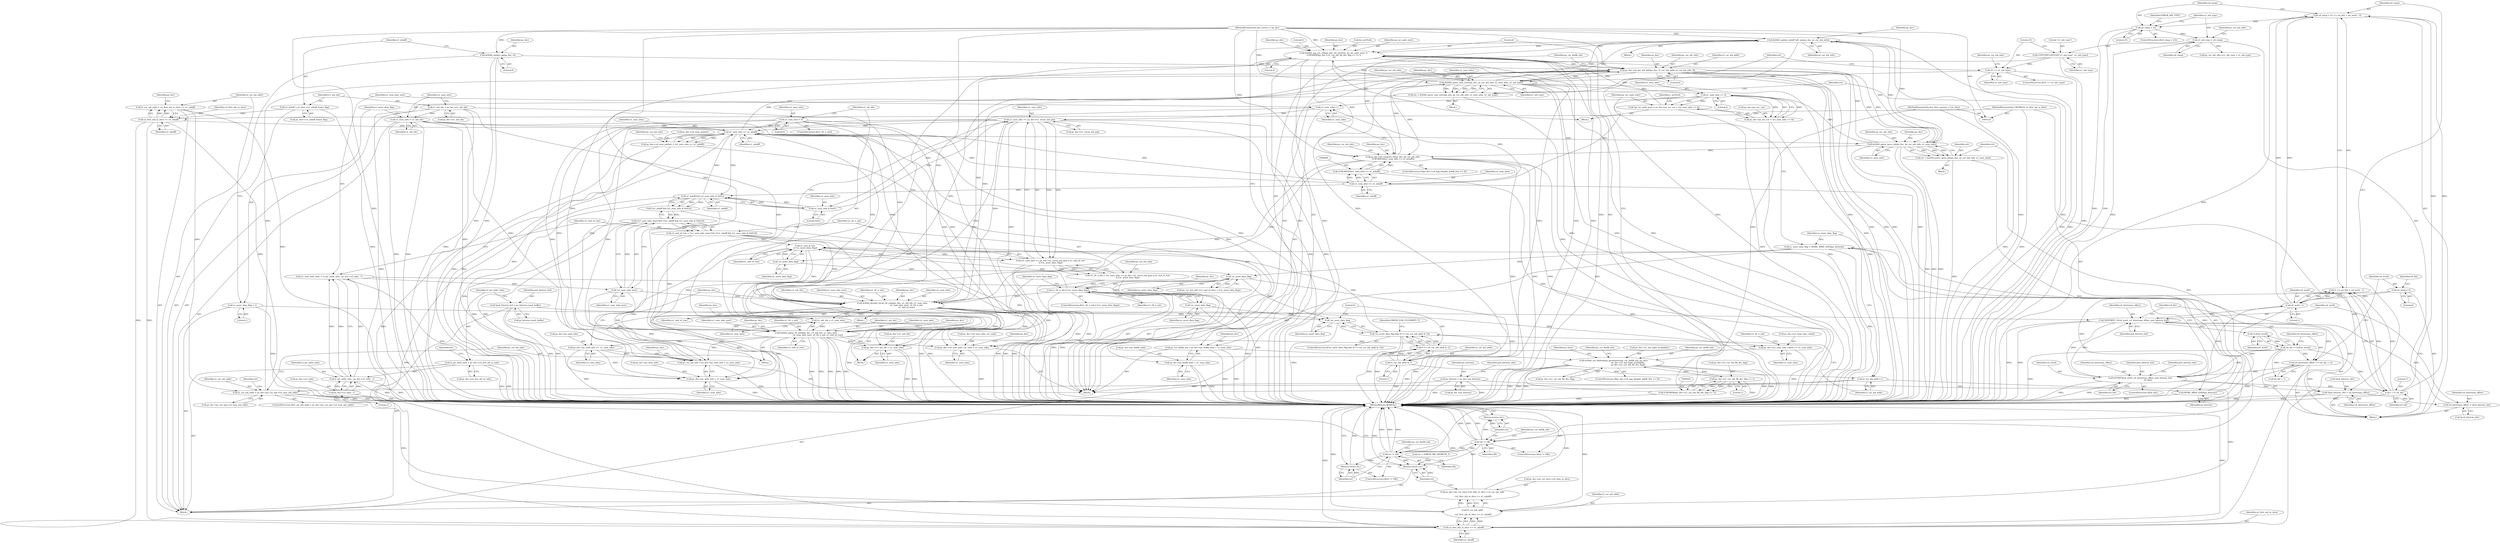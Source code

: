digraph "0_Android_7950bf47b6944546a0aff11a7184947de9591b51@API" {
"1000402" [label="(Call,ih264d_update_mbaff_left_nnz(ps_dec, ps_cur_mb_info))"];
"1000381" [label="(Call,ih264d_parse_imb_cavlc(ps_dec, ps_cur_mb_info, u1_num_mbs, u1_mb_type))"];
"1000250" [label="(Call,ps_dec->pf_get_mb_info(ps_dec, i2_cur_mb_addr, ps_cur_mb_info, 0))"];
"1000437" [label="(Call,ih264d_rep_mv_colz(ps_dec, &s_mvPred, ps_mv_nmb_start, 0,\n (UWORD8)(ps_dec->u1_cur_mb_fld_dec_flag << 1), 4,\n 4))"];
"1000402" [label="(Call,ih264d_update_mbaff_left_nnz(ps_dec, ps_cur_mb_info))"];
"1000362" [label="(Call,ih264d_parse_ipcm_mb(ps_dec, ps_cur_mb_info, u1_num_mbs))"];
"1000130" [label="(MethodParameterIn,dec_struct_t * ps_dec)"];
"1000242" [label="(Call,u1_num_mbs >> u1_mbaff)"];
"1000498" [label="(Call,u1_num_mbs == ps_dec->u1_recon_mb_grp)"];
"1000492" [label="(Call,u1_num_mbs & 0x01)"];
"1000473" [label="(Call,u1_num_mbs++)"];
"1000431" [label="(Call,u1_num_mbs << 4)"];
"1000470" [label="(Call,u1_num_mbs >> u1_mbaff)"];
"1000192" [label="(Call,u1_num_mbs = u1_mb_idx)"];
"1000187" [label="(Call,u1_mb_idx = ps_dec->u1_mb_idx)"];
"1000552" [label="(Call,u1_num_mbs = 0)"];
"1000538" [label="(Call,ih264d_decode_recon_tfr_nmb(ps_dec, u1_mb_idx, u1_num_mbs,\n                                            u1_num_mbs_next, u1_tfr_n_mb,\n                                            u1_end_of_row))"];
"1000465" [label="(Call,ps_dec->pf_compute_bs(ps_dec, ps_cur_mb_info,\n (UWORD16)(u1_num_mbs >> u1_mbaff)))"];
"1000468" [label="(Call,(UWORD16)(u1_num_mbs >> u1_mbaff))"];
"1000555" [label="(Call,u1_mb_idx = u1_num_mbs)"];
"1000524" [label="(Call,ih264d_parse_tfr_nmb(ps_dec, u1_mb_idx, u1_num_mbs,\n                                     u1_num_mbs_next, u1_tfr_n_mb, u1_end_of_row))"];
"1000487" [label="(Call,!u1_num_mbs_next)"];
"1000475" [label="(Call,u1_num_mbs_next = i2_pic_wdin_mbs - ps_dec->u2_mbx - 1)"];
"1000477" [label="(Call,i2_pic_wdin_mbs - ps_dec->u2_mbx - 1)"];
"1000158" [label="(Call,i2_pic_wdin_mbs = ps_dec->u2_frm_wd_in_mbs)"];
"1000479" [label="(Call,ps_dec->u2_mbx - 1)"];
"1000514" [label="(Call,u1_tfr_n_mb || (!uc_more_data_flag))"];
"1000495" [label="(Call,u1_tfr_n_mb = (u1_num_mbs == ps_dec->u1_recon_mb_grp) || u1_end_of_row\n || (!uc_more_data_flag))"];
"1000497" [label="(Call,(u1_num_mbs == ps_dec->u1_recon_mb_grp) || u1_end_of_row\n || (!uc_more_data_flag))"];
"1000503" [label="(Call,u1_end_of_row\n || (!uc_more_data_flag))"];
"1000484" [label="(Call,u1_end_of_row = (!u1_num_mbs_next) && (!(u1_mbaff && (u1_num_mbs & 0x01))))"];
"1000486" [label="(Call,(!u1_num_mbs_next) && (!(u1_mbaff && (u1_num_mbs & 0x01))))"];
"1000489" [label="(Call,!(u1_mbaff && (u1_num_mbs & 0x01)))"];
"1000490" [label="(Call,u1_mbaff && (u1_num_mbs & 0x01))"];
"1000505" [label="(Call,!uc_more_data_flag)"];
"1000419" [label="(Call,uc_more_data_flag = MORE_RBSP_DATA(ps_bitstrm))"];
"1000421" [label="(Call,MORE_RBSP_DATA(ps_bitstrm))"];
"1000139" [label="(Call,ps_bitstrm = ps_dec->ps_bitstrm)"];
"1000406" [label="(Call,!uc_more_data_flag && (0 == (i2_cur_mb_addr & 1)))"];
"1000407" [label="(Call,!uc_more_data_flag)"];
"1000511" [label="(Call,!uc_more_data_flag)"];
"1000516" [label="(Call,!uc_more_data_flag)"];
"1000195" [label="(Call,uc_more_data_flag = 1)"];
"1000409" [label="(Call,0 == (i2_cur_mb_addr & 1))"];
"1000411" [label="(Call,i2_cur_mb_addr & 1)"];
"1000200" [label="(Call,u2_first_mb_in_slice << u1_mbaff)"];
"1000132" [label="(MethodParameterIn,UWORD16 u2_first_mb_in_slice)"];
"1000182" [label="(Call,u1_mbaff = ps_slice->u1_mbaff_frame_flag)"];
"1000425" [label="(Call,*ps_mv_nmb_start = ps_dec->ps_mv_cur + (u1_num_mbs << 4))"];
"1000443" [label="(Call,(UWORD8)(ps_dec->u1_cur_mb_fld_dec_flag << 1))"];
"1000445" [label="(Call,ps_dec->u1_cur_mb_fld_dec_flag << 1)"];
"1000268" [label="(Call,ih264d_set_deblocking_parameters(ps_cur_deblk_mb, ps_slice,\n                                             ps_dec->u1_mb_ngbr_availablity,\n                                             ps_dec->u1_cur_mb_fld_dec_flag))"];
"1000255" [label="(Call,ps_cur_deblk_mb = ps_dec->ps_deblk_mbn + u1_num_mbs)"];
"1000131" [label="(MethodParameterIn,dec_slice_params_t * ps_slice)"];
"1000179" [label="(Call,ih264d_update_qp(ps_dec, 0))"];
"1000214" [label="(Call,i2_cur_mb_addr > ps_dec->ps_cur_sps->u2_max_mb_addr)"];
"1000417" [label="(Call,i2_cur_mb_addr++)"];
"1000198" [label="(Call,i2_cur_mb_addr = u2_first_mb_in_slice << u1_mbaff)"];
"1000226" [label="(Call,ps_cur_mb_info = ps_dec->ps_nmb_info + u1_num_mbs)"];
"1000531" [label="(Call,ps_dec->ps_nmb_info +=  u1_num_mbs)"];
"1000349" [label="(Call,25 == u1_mb_type)"];
"1000345" [label="(Call,COPYTHECONTEXT(\"u1_mb_type\", u1_mb_type))"];
"1000337" [label="(Call,u1_mb_type = u4_temp)"];
"1000332" [label="(Call,u4_temp > 25)"];
"1000322" [label="(Call,u4_temp = ((1 << u4_ldz) + u4_word - 1))"];
"1000325" [label="(Call,1 << u4_ldz)"];
"1000313" [label="(Call,GETBITS(u4_word, u4_bitstream_offset, pu4_bitstrm_buf,\n                        u4_ldz))"];
"1000308" [label="(Call,u4_word = 0)"];
"1000303" [label="(Call,u4_bitstream_offset += (u4_ldz + 1))"];
"1000299" [label="(Call,u4_ldz = CLZ(u4_word))"];
"1000301" [label="(Call,CLZ(u4_word))"];
"1000295" [label="(Call,NEXTBITS_32(u4_word, u4_bitstream_offset, pu4_bitstrm_buf))"];
"1000328" [label="(Call,u4_word - 1)"];
"1000288" [label="(Call,u4_bitstream_offset = *pu4_bitstrm_ofst)"];
"1000318" [label="(Call,*pu4_bitstrm_ofst = u4_bitstream_offset)"];
"1000152" [label="(Call,*pu4_bitstrm_buf = ps_bitstrm->pu4_buffer)"];
"1000360" [label="(Call,ret = ih264d_parse_ipcm_mb(ps_dec, ps_cur_mb_info, u1_num_mbs))"];
"1000367" [label="(Call,ret != OK)"];
"1000370" [label="(Return,return ret;)"];
"1000387" [label="(Call,ret != OK)"];
"1000390" [label="(Return,return ret;)"];
"1000580" [label="(Return,return ret;)"];
"1000228" [label="(Call,ps_dec->ps_nmb_info + u1_num_mbs)"];
"1000233" [label="(Call,ps_dec->u4_num_mbs_cur_nmb = u1_num_mbs)"];
"1000238" [label="(Call,ps_dec->u4_num_pmbair = (u1_num_mbs >> u1_mbaff))"];
"1000257" [label="(Call,ps_dec->ps_deblk_mbn + u1_num_mbs)"];
"1000379" [label="(Call,ret = ih264d_parse_imb_cavlc(ps_dec, ps_cur_mb_info, u1_num_mbs, u1_mb_type))"];
"1000427" [label="(Call,ps_dec->ps_mv_cur + (u1_num_mbs << 4))"];
"1000545" [label="(Call,ps_dec->u2_total_mbs_coded += u1_num_mbs)"];
"1000558" [label="(Call,ps_dec->u1_mb_idx = u1_num_mbs)"];
"1000577" [label="(Call,u2_first_mb_in_slice << u1_mbaff)"];
"1000575" [label="(Call,i2_cur_mb_addr\n\n - (u2_first_mb_in_slice << u1_mbaff))"];
"1000569" [label="(Call,ps_dec->ps_cur_slice->u4_mbs_in_slice = i2_cur_mb_addr\n\n - (u2_first_mb_in_slice << u1_mbaff))"];
"1000333" [label="(Identifier,u4_temp)"];
"1000195" [label="(Call,uc_more_data_flag = 1)"];
"1000570" [label="(Call,ps_dec->ps_cur_slice->u4_mbs_in_slice)"];
"1000227" [label="(Identifier,ps_cur_mb_info)"];
"1000315" [label="(Identifier,u4_bitstream_offset)"];
"1000316" [label="(Identifier,pu4_bitstrm_buf)"];
"1000351" [label="(Identifier,u1_mb_type)"];
"1000369" [label="(Identifier,OK)"];
"1000499" [label="(Identifier,u1_num_mbs)"];
"1000387" [label="(Call,ret != OK)"];
"1000556" [label="(Identifier,u1_mb_idx)"];
"1000465" [label="(Call,ps_dec->pf_compute_bs(ps_dec, ps_cur_mb_info,\n (UWORD16)(u1_num_mbs >> u1_mbaff)))"];
"1000345" [label="(Call,COPYTHECONTEXT(\"u1_mb_type\", u1_mb_type))"];
"1000320" [label="(Identifier,pu4_bitstrm_ofst)"];
"1000542" [label="(Identifier,u1_num_mbs_next)"];
"1000328" [label="(Call,u4_word - 1)"];
"1000422" [label="(Identifier,ps_bitstrm)"];
"1000346" [label="(Literal,\"u1_mb_type\")"];
"1000413" [label="(Literal,1)"];
"1000562" [label="(Identifier,u1_num_mbs)"];
"1000543" [label="(Identifier,u1_tfr_n_mb)"];
"1000509" [label="(Identifier,ps_cur_mb_info)"];
"1000152" [label="(Call,*pu4_bitstrm_buf = ps_bitstrm->pu4_buffer)"];
"1000521" [label="(Identifier,ps_dec)"];
"1000497" [label="(Call,(u1_num_mbs == ps_dec->u1_recon_mb_grp) || u1_end_of_row\n || (!uc_more_data_flag))"];
"1000317" [label="(Identifier,u4_ldz)"];
"1000569" [label="(Call,ps_dec->ps_cur_slice->u4_mbs_in_slice = i2_cur_mb_addr\n\n - (u2_first_mb_in_slice << u1_mbaff))"];
"1000261" [label="(Identifier,u1_num_mbs)"];
"1000240" [label="(Identifier,ps_dec)"];
"1000557" [label="(Identifier,u1_num_mbs)"];
"1000535" [label="(Identifier,u1_num_mbs)"];
"1000404" [label="(Identifier,ps_cur_mb_info)"];
"1000410" [label="(Literal,0)"];
"1000131" [label="(MethodParameterIn,dec_slice_params_t * ps_slice)"];
"1000334" [label="(Literal,25)"];
"1000305" [label="(Call,u4_ldz + 1)"];
"1000204" [label="(Block,)"];
"1000425" [label="(Call,*ps_mv_nmb_start = ps_dec->ps_mv_cur + (u1_num_mbs << 4))"];
"1000555" [label="(Call,u1_mb_idx = u1_num_mbs)"];
"1000478" [label="(Identifier,i2_pic_wdin_mbs)"];
"1000295" [label="(Call,NEXTBITS_32(u4_word, u4_bitstream_offset, pu4_bitstrm_buf))"];
"1000363" [label="(Identifier,ps_dec)"];
"1000290" [label="(Call,*pu4_bitstrm_ofst)"];
"1000329" [label="(Identifier,u4_word)"];
"1000525" [label="(Identifier,ps_dec)"];
"1000386" [label="(ControlStructure,if(ret != OK))"];
"1000384" [label="(Identifier,u1_num_mbs)"];
"1000498" [label="(Call,u1_num_mbs == ps_dec->u1_recon_mb_grp)"];
"1000385" [label="(Identifier,u1_mb_type)"];
"1000420" [label="(Identifier,uc_more_data_flag)"];
"1000407" [label="(Call,!uc_more_data_flag)"];
"1000350" [label="(Literal,25)"];
"1000547" [label="(Identifier,ps_dec)"];
"1000374" [label="(Identifier,ps_cur_deblk_mb)"];
"1000423" [label="(Block,)"];
"1000251" [label="(Identifier,ps_dec)"];
"1000532" [label="(Call,ps_dec->ps_nmb_info)"];
"1000488" [label="(Identifier,u1_num_mbs_next)"];
"1000539" [label="(Identifier,ps_dec)"];
"1000529" [label="(Identifier,u1_tfr_n_mb)"];
"1000300" [label="(Identifier,u4_ldz)"];
"1000154" [label="(Call,ps_bitstrm->pu4_buffer)"];
"1000368" [label="(Identifier,ret)"];
"1000371" [label="(Identifier,ret)"];
"1000336" [label="(Identifier,ERROR_MB_TYPE)"];
"1000579" [label="(Identifier,u1_mbaff)"];
"1000581" [label="(Identifier,ret)"];
"1000254" [label="(Literal,0)"];
"1000467" [label="(Identifier,ps_cur_mb_info)"];
"1000550" [label="(ControlStructure,if(u1_tfr_n_mb))"];
"1000512" [label="(Identifier,uc_more_data_flag)"];
"1000558" [label="(Call,ps_dec->u1_mb_idx = u1_num_mbs)"];
"1000193" [label="(Identifier,u1_num_mbs)"];
"1000401" [label="(Block,)"];
"1000451" [label="(Literal,4)"];
"1000523" [label="(Block,)"];
"1000182" [label="(Call,u1_mbaff = ps_slice->u1_mbaff_frame_flag)"];
"1000321" [label="(Identifier,u4_bitstream_offset)"];
"1000253" [label="(Identifier,ps_cur_mb_info)"];
"1000441" [label="(Identifier,ps_mv_nmb_start)"];
"1000466" [label="(Identifier,ps_dec)"];
"1000361" [label="(Identifier,ret)"];
"1000526" [label="(Identifier,u1_mb_idx)"];
"1000496" [label="(Identifier,u1_tfr_n_mb)"];
"1000296" [label="(Identifier,u4_word)"];
"1000527" [label="(Identifier,u1_num_mbs)"];
"1000390" [label="(Return,return ret;)"];
"1000367" [label="(Call,ret != OK)"];
"1000342" [label="(Identifier,ps_cur_mb_info)"];
"1000491" [label="(Identifier,u1_mbaff)"];
"1000432" [label="(Identifier,u1_num_mbs)"];
"1000139" [label="(Call,ps_bitstrm = ps_dec->ps_bitstrm)"];
"1000575" [label="(Call,i2_cur_mb_addr\n\n - (u2_first_mb_in_slice << u1_mbaff))"];
"1000551" [label="(Identifier,u1_tfr_n_mb)"];
"1000477" [label="(Call,i2_pic_wdin_mbs - ps_dec->u2_mbx - 1)"];
"1000493" [label="(Identifier,u1_num_mbs)"];
"1000433" [label="(Literal,4)"];
"1000323" [label="(Identifier,u4_temp)"];
"1000366" [label="(ControlStructure,if(ret != OK))"];
"1000476" [label="(Identifier,u1_num_mbs_next)"];
"1000437" [label="(Call,ih264d_rep_mv_colz(ps_dec, &s_mvPred, ps_mv_nmb_start, 0,\n (UWORD8)(ps_dec->u1_cur_mb_fld_dec_flag << 1), 4,\n 4))"];
"1000200" [label="(Call,u2_first_mb_in_slice << u1_mbaff)"];
"1000187" [label="(Call,u1_mb_idx = ps_dec->u1_mb_idx)"];
"1000560" [label="(Identifier,ps_dec)"];
"1000517" [label="(Identifier,uc_more_data_flag)"];
"1000299" [label="(Call,u4_ldz = CLZ(u4_word))"];
"1000383" [label="(Identifier,ps_cur_mb_info)"];
"1000578" [label="(Identifier,u2_first_mb_in_slice)"];
"1000348" [label="(ControlStructure,if(25 == u1_mb_type))"];
"1000288" [label="(Call,u4_bitstream_offset = *pu4_bitstrm_ofst)"];
"1000337" [label="(Call,u1_mb_type = u4_temp)"];
"1000153" [label="(Identifier,pu4_bitstrm_buf)"];
"1000494" [label="(Literal,0x01)"];
"1000250" [label="(Call,ps_dec->pf_get_mb_info(ps_dec, i2_cur_mb_addr, ps_cur_mb_info, 0))"];
"1000160" [label="(Call,ps_dec->u2_frm_wd_in_mbs)"];
"1000326" [label="(Literal,1)"];
"1000352" [label="(Block,)"];
"1000382" [label="(Identifier,ps_dec)"];
"1000232" [label="(Identifier,u1_num_mbs)"];
"1000238" [label="(Call,ps_dec->u4_num_pmbair = (u1_num_mbs >> u1_mbaff))"];
"1000222" [label="(Call,ret = ERROR_MB_ADDRESS_T)"];
"1000199" [label="(Identifier,i2_cur_mb_addr)"];
"1000146" [label="(Identifier,pu4_bitstrm_ofst)"];
"1000370" [label="(Return,return ret;)"];
"1000255" [label="(Call,ps_cur_deblk_mb = ps_dec->ps_deblk_mbn + u1_num_mbs)"];
"1000194" [label="(Identifier,u1_mb_idx)"];
"1000431" [label="(Call,u1_num_mbs << 4)"];
"1000474" [label="(Identifier,u1_num_mbs)"];
"1000554" [label="(Literal,0)"];
"1000130" [label="(MethodParameterIn,dec_struct_t * ps_dec)"];
"1000417" [label="(Call,i2_cur_mb_addr++)"];
"1000314" [label="(Identifier,u4_word)"];
"1000188" [label="(Identifier,u1_mb_idx)"];
"1000197" [label="(Literal,1)"];
"1000339" [label="(Identifier,u4_temp)"];
"1000379" [label="(Call,ret = ih264d_parse_imb_cavlc(ps_dec, ps_cur_mb_info, u1_num_mbs, u1_mb_type))"];
"1000479" [label="(Call,ps_dec->u2_mbx - 1)"];
"1000553" [label="(Identifier,u1_num_mbs)"];
"1000268" [label="(Call,ih264d_set_deblocking_parameters(ps_cur_deblk_mb, ps_slice,\n                                             ps_dec->u1_mb_ngbr_availablity,\n                                             ps_dec->u1_cur_mb_fld_dec_flag))"];
"1000274" [label="(Call,ps_dec->u1_cur_mb_fld_dec_flag)"];
"1000443" [label="(Call,(UWORD8)(ps_dec->u1_cur_mb_fld_dec_flag << 1))"];
"1000234" [label="(Call,ps_dec->u4_num_mbs_cur_nmb)"];
"1000552" [label="(Call,u1_num_mbs = 0)"];
"1000533" [label="(Identifier,ps_dec)"];
"1000577" [label="(Call,u2_first_mb_in_slice << u1_mbaff)"];
"1000416" [label="(Identifier,ERROR_EOB_FLUSHBITS_T)"];
"1000486" [label="(Call,(!u1_num_mbs_next) && (!(u1_mbaff && (u1_num_mbs & 0x01))))"];
"1000362" [label="(Call,ih264d_parse_ipcm_mb(ps_dec, ps_cur_mb_info, u1_num_mbs))"];
"1000330" [label="(Literal,1)"];
"1000402" [label="(Call,ih264d_update_mbaff_left_nnz(ps_dec, ps_cur_mb_info))"];
"1000446" [label="(Call,ps_dec->u1_cur_mb_fld_dec_flag)"];
"1000485" [label="(Identifier,u1_end_of_row)"];
"1000515" [label="(Identifier,u1_tfr_n_mb)"];
"1000506" [label="(Identifier,uc_more_data_flag)"];
"1000325" [label="(Call,1 << u4_ldz)"];
"1000327" [label="(Identifier,u4_ldz)"];
"1000322" [label="(Call,u4_temp = ((1 << u4_ldz) + u4_word - 1))"];
"1000226" [label="(Call,ps_cur_mb_info = ps_dec->ps_nmb_info + u1_num_mbs)"];
"1000301" [label="(Call,CLZ(u4_word))"];
"1000298" [label="(Identifier,pu4_bitstrm_buf)"];
"1000503" [label="(Call,u1_end_of_row\n || (!uc_more_data_flag))"];
"1000518" [label="(Block,)"];
"1000233" [label="(Call,ps_dec->u4_num_mbs_cur_nmb = u1_num_mbs)"];
"1000170" [label="(Identifier,ret)"];
"1000237" [label="(Identifier,u1_num_mbs)"];
"1000159" [label="(Identifier,i2_pic_wdin_mbs)"];
"1000389" [label="(Identifier,OK)"];
"1000192" [label="(Call,u1_num_mbs = u1_mb_idx)"];
"1000541" [label="(Identifier,u1_num_mbs)"];
"1000140" [label="(Identifier,ps_bitstrm)"];
"1000544" [label="(Identifier,u1_end_of_row)"];
"1000408" [label="(Identifier,uc_more_data_flag)"];
"1000257" [label="(Call,ps_dec->ps_deblk_mbn + u1_num_mbs)"];
"1000252" [label="(Identifier,i2_cur_mb_addr)"];
"1000411" [label="(Call,i2_cur_mb_addr & 1)"];
"1000427" [label="(Call,ps_dec->ps_mv_cur + (u1_num_mbs << 4))"];
"1000471" [label="(Identifier,u1_num_mbs)"];
"1000563" [label="(Identifier,uc_more_data_flag)"];
"1000262" [label="(ControlStructure,if(ps_dec->u4_app_disable_deblk_frm == 0))"];
"1000265" [label="(Identifier,ps_dec)"];
"1000181" [label="(Literal,0)"];
"1000180" [label="(Identifier,ps_dec)"];
"1000244" [label="(Identifier,u1_mbaff)"];
"1000235" [label="(Identifier,ps_dec)"];
"1000546" [label="(Call,ps_dec->u2_total_mbs_coded)"];
"1000243" [label="(Identifier,u1_num_mbs)"];
"1000439" [label="(Call,&s_mvPred)"];
"1000449" [label="(Literal,1)"];
"1000470" [label="(Call,u1_num_mbs >> u1_mbaff)"];
"1000530" [label="(Identifier,u1_end_of_row)"];
"1000436" [label="(Identifier,s_mvPred)"];
"1000356" [label="(Identifier,ps_cur_mb_info)"];
"1000381" [label="(Call,ih264d_parse_imb_cavlc(ps_dec, ps_cur_mb_info, u1_num_mbs, u1_mb_type))"];
"1000412" [label="(Identifier,i2_cur_mb_addr)"];
"1000455" [label="(Identifier,ps_dec)"];
"1000507" [label="(Call,ps_cur_mb_info->u1_end_of_slice = (!uc_more_data_flag))"];
"1000215" [label="(Identifier,i2_cur_mb_addr)"];
"1000319" [label="(Call,*pu4_bitstrm_ofst)"];
"1000198" [label="(Call,i2_cur_mb_addr = u2_first_mb_in_slice << u1_mbaff)"];
"1000495" [label="(Call,u1_tfr_n_mb = (u1_num_mbs == ps_dec->u1_recon_mb_grp) || u1_end_of_row\n || (!uc_more_data_flag))"];
"1000445" [label="(Call,ps_dec->u1_cur_mb_fld_dec_flag << 1)"];
"1000286" [label="(Block,)"];
"1000338" [label="(Identifier,u1_mb_type)"];
"1000158" [label="(Call,i2_pic_wdin_mbs = ps_dec->u2_frm_wd_in_mbs)"];
"1000349" [label="(Call,25 == u1_mb_type)"];
"1000347" [label="(Identifier,u1_mb_type)"];
"1000490" [label="(Call,u1_mbaff && (u1_num_mbs & 0x01))"];
"1000468" [label="(Call,(UWORD16)(u1_num_mbs >> u1_mbaff))"];
"1000297" [label="(Identifier,u4_bitstream_offset)"];
"1000580" [label="(Return,return ret;)"];
"1000214" [label="(Call,i2_cur_mb_addr > ps_dec->ps_cur_sps->u2_max_mb_addr)"];
"1000279" [label="(Identifier,ps_cur_deblk_mb)"];
"1000391" [label="(Identifier,ret)"];
"1000421" [label="(Call,MORE_RBSP_DATA(ps_bitstrm))"];
"1000331" [label="(ControlStructure,if(u4_temp > 25))"];
"1000403" [label="(Identifier,ps_dec)"];
"1000531" [label="(Call,ps_dec->ps_nmb_info +=  u1_num_mbs)"];
"1000312" [label="(Identifier,u4_ldz)"];
"1000459" [label="(ControlStructure,if(ps_dec->u4_app_disable_deblk_frm == 0))"];
"1000201" [label="(Identifier,u2_first_mb_in_slice)"];
"1000189" [label="(Call,ps_dec->u1_mb_idx)"];
"1000269" [label="(Identifier,ps_cur_deblk_mb)"];
"1000228" [label="(Call,ps_dec->ps_nmb_info + u1_num_mbs)"];
"1000438" [label="(Identifier,ps_dec)"];
"1000309" [label="(Identifier,u4_word)"];
"1000524" [label="(Call,ih264d_parse_tfr_nmb(ps_dec, u1_mb_idx, u1_num_mbs,\n                                     u1_num_mbs_next, u1_tfr_n_mb, u1_end_of_row))"];
"1000450" [label="(Literal,4)"];
"1000528" [label="(Identifier,u1_num_mbs_next)"];
"1000380" [label="(Identifier,ret)"];
"1000340" [label="(Call,ps_cur_mb_info->u1_mb_type = u1_mb_type)"];
"1000208" [label="(Identifier,ps_dec)"];
"1000516" [label="(Call,!uc_more_data_flag)"];
"1000318" [label="(Call,*pu4_bitstrm_ofst = u4_bitstream_offset)"];
"1000256" [label="(Identifier,ps_cur_deblk_mb)"];
"1000229" [label="(Call,ps_dec->ps_nmb_info)"];
"1000365" [label="(Identifier,u1_num_mbs)"];
"1000196" [label="(Identifier,uc_more_data_flag)"];
"1000489" [label="(Call,!(u1_mbaff && (u1_num_mbs & 0x01)))"];
"1000426" [label="(Identifier,ps_mv_nmb_start)"];
"1000559" [label="(Call,ps_dec->u1_mb_idx)"];
"1000504" [label="(Identifier,u1_end_of_row)"];
"1000216" [label="(Call,ps_dec->ps_cur_sps->u2_max_mb_addr)"];
"1000179" [label="(Call,ih264d_update_qp(ps_dec, 0))"];
"1000475" [label="(Call,u1_num_mbs_next = i2_pic_wdin_mbs - ps_dec->u2_mbx - 1)"];
"1000302" [label="(Identifier,u4_word)"];
"1000394" [label="(Identifier,ps_cur_deblk_mb)"];
"1000409" [label="(Call,0 == (i2_cur_mb_addr & 1))"];
"1000271" [label="(Call,ps_dec->u1_mb_ngbr_availablity)"];
"1000364" [label="(Identifier,ps_cur_mb_info)"];
"1000483" [label="(Literal,1)"];
"1000360" [label="(Call,ret = ih264d_parse_ipcm_mb(ps_dec, ps_cur_mb_info, u1_num_mbs))"];
"1000472" [label="(Identifier,u1_mbaff)"];
"1000311" [label="(ControlStructure,if(u4_ldz))"];
"1000538" [label="(Call,ih264d_decode_recon_tfr_nmb(ps_dec, u1_mb_idx, u1_num_mbs,\n                                            u1_num_mbs_next, u1_tfr_n_mb,\n                                            u1_end_of_row))"];
"1000270" [label="(Identifier,ps_slice)"];
"1000419" [label="(Call,uc_more_data_flag = MORE_RBSP_DATA(ps_bitstrm))"];
"1000202" [label="(Identifier,u1_mbaff)"];
"1000239" [label="(Call,ps_dec->u4_num_pmbair)"];
"1000406" [label="(Call,!uc_more_data_flag && (0 == (i2_cur_mb_addr & 1)))"];
"1000537" [label="(Block,)"];
"1000514" [label="(Call,u1_tfr_n_mb || (!uc_more_data_flag))"];
"1000545" [label="(Call,ps_dec->u2_total_mbs_coded += u1_num_mbs)"];
"1000213" [label="(ControlStructure,if(i2_cur_mb_addr > ps_dec->ps_cur_sps->u2_max_mb_addr))"];
"1000405" [label="(ControlStructure,if(!uc_more_data_flag && (0 == (i2_cur_mb_addr & 1))))"];
"1000324" [label="(Call,(1 << u4_ldz) + u4_word - 1)"];
"1000313" [label="(Call,GETBITS(u4_word, u4_bitstream_offset, pu4_bitstrm_buf,\n                        u4_ldz))"];
"1000473" [label="(Call,u1_num_mbs++)"];
"1000308" [label="(Call,u4_word = 0)"];
"1000378" [label="(Block,)"];
"1000388" [label="(Identifier,ret)"];
"1000442" [label="(Literal,0)"];
"1000242" [label="(Call,u1_num_mbs >> u1_mbaff)"];
"1000289" [label="(Identifier,u4_bitstream_offset)"];
"1000428" [label="(Call,ps_dec->ps_mv_cur)"];
"1000258" [label="(Call,ps_dec->ps_deblk_mbn)"];
"1000132" [label="(MethodParameterIn,UWORD16 u2_first_mb_in_slice)"];
"1000487" [label="(Call,!u1_num_mbs_next)"];
"1000540" [label="(Identifier,u1_mb_idx)"];
"1000505" [label="(Call,!uc_more_data_flag)"];
"1000141" [label="(Call,ps_dec->ps_bitstrm)"];
"1000332" [label="(Call,u4_temp > 25)"];
"1000492" [label="(Call,u1_num_mbs & 0x01)"];
"1000310" [label="(Literal,0)"];
"1000303" [label="(Call,u4_bitstream_offset += (u4_ldz + 1))"];
"1000304" [label="(Identifier,u4_bitstream_offset)"];
"1000500" [label="(Call,ps_dec->u1_recon_mb_grp)"];
"1000480" [label="(Call,ps_dec->u2_mbx)"];
"1000247" [label="(Identifier,ps_cur_mb_info)"];
"1000549" [label="(Identifier,u1_num_mbs)"];
"1000133" [label="(Block,)"];
"1000184" [label="(Call,ps_slice->u1_mbaff_frame_flag)"];
"1000223" [label="(Identifier,ret)"];
"1000484" [label="(Call,u1_end_of_row = (!u1_num_mbs_next) && (!(u1_mbaff && (u1_num_mbs & 0x01))))"];
"1000511" [label="(Call,!uc_more_data_flag)"];
"1000576" [label="(Identifier,i2_cur_mb_addr)"];
"1000183" [label="(Identifier,u1_mbaff)"];
"1000513" [label="(ControlStructure,if(u1_tfr_n_mb || (!uc_more_data_flag)))"];
"1000418" [label="(Identifier,i2_cur_mb_addr)"];
"1000582" [label="(MethodReturn,WORD32)"];
"1000402" -> "1000401"  [label="AST: "];
"1000402" -> "1000404"  [label="CFG: "];
"1000403" -> "1000402"  [label="AST: "];
"1000404" -> "1000402"  [label="AST: "];
"1000408" -> "1000402"  [label="CFG: "];
"1000402" -> "1000582"  [label="DDG: "];
"1000402" -> "1000582"  [label="DDG: "];
"1000402" -> "1000582"  [label="DDG: "];
"1000381" -> "1000402"  [label="DDG: "];
"1000381" -> "1000402"  [label="DDG: "];
"1000362" -> "1000402"  [label="DDG: "];
"1000362" -> "1000402"  [label="DDG: "];
"1000130" -> "1000402"  [label="DDG: "];
"1000402" -> "1000437"  [label="DDG: "];
"1000402" -> "1000465"  [label="DDG: "];
"1000381" -> "1000379"  [label="AST: "];
"1000381" -> "1000385"  [label="CFG: "];
"1000382" -> "1000381"  [label="AST: "];
"1000383" -> "1000381"  [label="AST: "];
"1000384" -> "1000381"  [label="AST: "];
"1000385" -> "1000381"  [label="AST: "];
"1000379" -> "1000381"  [label="CFG: "];
"1000381" -> "1000582"  [label="DDG: "];
"1000381" -> "1000582"  [label="DDG: "];
"1000381" -> "1000582"  [label="DDG: "];
"1000381" -> "1000582"  [label="DDG: "];
"1000381" -> "1000379"  [label="DDG: "];
"1000381" -> "1000379"  [label="DDG: "];
"1000381" -> "1000379"  [label="DDG: "];
"1000381" -> "1000379"  [label="DDG: "];
"1000250" -> "1000381"  [label="DDG: "];
"1000250" -> "1000381"  [label="DDG: "];
"1000130" -> "1000381"  [label="DDG: "];
"1000242" -> "1000381"  [label="DDG: "];
"1000349" -> "1000381"  [label="DDG: "];
"1000381" -> "1000431"  [label="DDG: "];
"1000381" -> "1000437"  [label="DDG: "];
"1000381" -> "1000465"  [label="DDG: "];
"1000250" -> "1000204"  [label="AST: "];
"1000250" -> "1000254"  [label="CFG: "];
"1000251" -> "1000250"  [label="AST: "];
"1000252" -> "1000250"  [label="AST: "];
"1000253" -> "1000250"  [label="AST: "];
"1000254" -> "1000250"  [label="AST: "];
"1000256" -> "1000250"  [label="CFG: "];
"1000250" -> "1000582"  [label="DDG: "];
"1000250" -> "1000582"  [label="DDG: "];
"1000250" -> "1000582"  [label="DDG: "];
"1000250" -> "1000582"  [label="DDG: "];
"1000437" -> "1000250"  [label="DDG: "];
"1000179" -> "1000250"  [label="DDG: "];
"1000538" -> "1000250"  [label="DDG: "];
"1000465" -> "1000250"  [label="DDG: "];
"1000524" -> "1000250"  [label="DDG: "];
"1000130" -> "1000250"  [label="DDG: "];
"1000214" -> "1000250"  [label="DDG: "];
"1000226" -> "1000250"  [label="DDG: "];
"1000250" -> "1000362"  [label="DDG: "];
"1000250" -> "1000362"  [label="DDG: "];
"1000250" -> "1000411"  [label="DDG: "];
"1000250" -> "1000417"  [label="DDG: "];
"1000437" -> "1000423"  [label="AST: "];
"1000437" -> "1000451"  [label="CFG: "];
"1000438" -> "1000437"  [label="AST: "];
"1000439" -> "1000437"  [label="AST: "];
"1000441" -> "1000437"  [label="AST: "];
"1000442" -> "1000437"  [label="AST: "];
"1000443" -> "1000437"  [label="AST: "];
"1000450" -> "1000437"  [label="AST: "];
"1000451" -> "1000437"  [label="AST: "];
"1000455" -> "1000437"  [label="CFG: "];
"1000437" -> "1000582"  [label="DDG: "];
"1000437" -> "1000582"  [label="DDG: "];
"1000437" -> "1000582"  [label="DDG: "];
"1000437" -> "1000582"  [label="DDG: "];
"1000437" -> "1000582"  [label="DDG: "];
"1000362" -> "1000437"  [label="DDG: "];
"1000130" -> "1000437"  [label="DDG: "];
"1000425" -> "1000437"  [label="DDG: "];
"1000443" -> "1000437"  [label="DDG: "];
"1000437" -> "1000465"  [label="DDG: "];
"1000437" -> "1000524"  [label="DDG: "];
"1000437" -> "1000538"  [label="DDG: "];
"1000362" -> "1000360"  [label="AST: "];
"1000362" -> "1000365"  [label="CFG: "];
"1000363" -> "1000362"  [label="AST: "];
"1000364" -> "1000362"  [label="AST: "];
"1000365" -> "1000362"  [label="AST: "];
"1000360" -> "1000362"  [label="CFG: "];
"1000362" -> "1000582"  [label="DDG: "];
"1000362" -> "1000582"  [label="DDG: "];
"1000362" -> "1000582"  [label="DDG: "];
"1000362" -> "1000360"  [label="DDG: "];
"1000362" -> "1000360"  [label="DDG: "];
"1000362" -> "1000360"  [label="DDG: "];
"1000130" -> "1000362"  [label="DDG: "];
"1000242" -> "1000362"  [label="DDG: "];
"1000362" -> "1000431"  [label="DDG: "];
"1000362" -> "1000465"  [label="DDG: "];
"1000130" -> "1000129"  [label="AST: "];
"1000130" -> "1000582"  [label="DDG: "];
"1000130" -> "1000179"  [label="DDG: "];
"1000130" -> "1000465"  [label="DDG: "];
"1000130" -> "1000524"  [label="DDG: "];
"1000130" -> "1000538"  [label="DDG: "];
"1000242" -> "1000238"  [label="AST: "];
"1000242" -> "1000244"  [label="CFG: "];
"1000243" -> "1000242"  [label="AST: "];
"1000244" -> "1000242"  [label="AST: "];
"1000238" -> "1000242"  [label="CFG: "];
"1000242" -> "1000582"  [label="DDG: "];
"1000242" -> "1000238"  [label="DDG: "];
"1000242" -> "1000238"  [label="DDG: "];
"1000498" -> "1000242"  [label="DDG: "];
"1000192" -> "1000242"  [label="DDG: "];
"1000552" -> "1000242"  [label="DDG: "];
"1000538" -> "1000242"  [label="DDG: "];
"1000524" -> "1000242"  [label="DDG: "];
"1000470" -> "1000242"  [label="DDG: "];
"1000490" -> "1000242"  [label="DDG: "];
"1000200" -> "1000242"  [label="DDG: "];
"1000242" -> "1000255"  [label="DDG: "];
"1000242" -> "1000257"  [label="DDG: "];
"1000242" -> "1000470"  [label="DDG: "];
"1000242" -> "1000490"  [label="DDG: "];
"1000242" -> "1000577"  [label="DDG: "];
"1000498" -> "1000497"  [label="AST: "];
"1000498" -> "1000500"  [label="CFG: "];
"1000499" -> "1000498"  [label="AST: "];
"1000500" -> "1000498"  [label="AST: "];
"1000504" -> "1000498"  [label="CFG: "];
"1000497" -> "1000498"  [label="CFG: "];
"1000498" -> "1000582"  [label="DDG: "];
"1000498" -> "1000582"  [label="DDG: "];
"1000498" -> "1000226"  [label="DDG: "];
"1000498" -> "1000228"  [label="DDG: "];
"1000498" -> "1000233"  [label="DDG: "];
"1000498" -> "1000497"  [label="DDG: "];
"1000498" -> "1000497"  [label="DDG: "];
"1000492" -> "1000498"  [label="DDG: "];
"1000473" -> "1000498"  [label="DDG: "];
"1000498" -> "1000524"  [label="DDG: "];
"1000498" -> "1000538"  [label="DDG: "];
"1000492" -> "1000490"  [label="AST: "];
"1000492" -> "1000494"  [label="CFG: "];
"1000493" -> "1000492"  [label="AST: "];
"1000494" -> "1000492"  [label="AST: "];
"1000490" -> "1000492"  [label="CFG: "];
"1000492" -> "1000490"  [label="DDG: "];
"1000492" -> "1000490"  [label="DDG: "];
"1000473" -> "1000492"  [label="DDG: "];
"1000473" -> "1000204"  [label="AST: "];
"1000473" -> "1000474"  [label="CFG: "];
"1000474" -> "1000473"  [label="AST: "];
"1000476" -> "1000473"  [label="CFG: "];
"1000431" -> "1000473"  [label="DDG: "];
"1000470" -> "1000473"  [label="DDG: "];
"1000431" -> "1000427"  [label="AST: "];
"1000431" -> "1000433"  [label="CFG: "];
"1000432" -> "1000431"  [label="AST: "];
"1000433" -> "1000431"  [label="AST: "];
"1000427" -> "1000431"  [label="CFG: "];
"1000431" -> "1000425"  [label="DDG: "];
"1000431" -> "1000425"  [label="DDG: "];
"1000431" -> "1000427"  [label="DDG: "];
"1000431" -> "1000427"  [label="DDG: "];
"1000431" -> "1000470"  [label="DDG: "];
"1000470" -> "1000468"  [label="AST: "];
"1000470" -> "1000472"  [label="CFG: "];
"1000471" -> "1000470"  [label="AST: "];
"1000472" -> "1000470"  [label="AST: "];
"1000468" -> "1000470"  [label="CFG: "];
"1000470" -> "1000468"  [label="DDG: "];
"1000470" -> "1000468"  [label="DDG: "];
"1000470" -> "1000490"  [label="DDG: "];
"1000470" -> "1000577"  [label="DDG: "];
"1000192" -> "1000133"  [label="AST: "];
"1000192" -> "1000194"  [label="CFG: "];
"1000193" -> "1000192"  [label="AST: "];
"1000194" -> "1000192"  [label="AST: "];
"1000196" -> "1000192"  [label="CFG: "];
"1000192" -> "1000582"  [label="DDG: "];
"1000192" -> "1000582"  [label="DDG: "];
"1000187" -> "1000192"  [label="DDG: "];
"1000192" -> "1000226"  [label="DDG: "];
"1000192" -> "1000228"  [label="DDG: "];
"1000192" -> "1000233"  [label="DDG: "];
"1000187" -> "1000133"  [label="AST: "];
"1000187" -> "1000189"  [label="CFG: "];
"1000188" -> "1000187"  [label="AST: "];
"1000189" -> "1000187"  [label="AST: "];
"1000193" -> "1000187"  [label="CFG: "];
"1000187" -> "1000582"  [label="DDG: "];
"1000187" -> "1000524"  [label="DDG: "];
"1000187" -> "1000538"  [label="DDG: "];
"1000552" -> "1000550"  [label="AST: "];
"1000552" -> "1000554"  [label="CFG: "];
"1000553" -> "1000552"  [label="AST: "];
"1000554" -> "1000552"  [label="AST: "];
"1000556" -> "1000552"  [label="CFG: "];
"1000552" -> "1000226"  [label="DDG: "];
"1000552" -> "1000228"  [label="DDG: "];
"1000552" -> "1000233"  [label="DDG: "];
"1000552" -> "1000555"  [label="DDG: "];
"1000552" -> "1000558"  [label="DDG: "];
"1000538" -> "1000537"  [label="AST: "];
"1000538" -> "1000544"  [label="CFG: "];
"1000539" -> "1000538"  [label="AST: "];
"1000540" -> "1000538"  [label="AST: "];
"1000541" -> "1000538"  [label="AST: "];
"1000542" -> "1000538"  [label="AST: "];
"1000543" -> "1000538"  [label="AST: "];
"1000544" -> "1000538"  [label="AST: "];
"1000547" -> "1000538"  [label="CFG: "];
"1000538" -> "1000582"  [label="DDG: "];
"1000538" -> "1000582"  [label="DDG: "];
"1000538" -> "1000582"  [label="DDG: "];
"1000538" -> "1000582"  [label="DDG: "];
"1000538" -> "1000582"  [label="DDG: "];
"1000538" -> "1000226"  [label="DDG: "];
"1000538" -> "1000228"  [label="DDG: "];
"1000538" -> "1000233"  [label="DDG: "];
"1000465" -> "1000538"  [label="DDG: "];
"1000555" -> "1000538"  [label="DDG: "];
"1000487" -> "1000538"  [label="DDG: "];
"1000514" -> "1000538"  [label="DDG: "];
"1000503" -> "1000538"  [label="DDG: "];
"1000484" -> "1000538"  [label="DDG: "];
"1000538" -> "1000545"  [label="DDG: "];
"1000538" -> "1000555"  [label="DDG: "];
"1000538" -> "1000558"  [label="DDG: "];
"1000465" -> "1000459"  [label="AST: "];
"1000465" -> "1000468"  [label="CFG: "];
"1000466" -> "1000465"  [label="AST: "];
"1000467" -> "1000465"  [label="AST: "];
"1000468" -> "1000465"  [label="AST: "];
"1000474" -> "1000465"  [label="CFG: "];
"1000465" -> "1000582"  [label="DDG: "];
"1000465" -> "1000582"  [label="DDG: "];
"1000465" -> "1000582"  [label="DDG: "];
"1000465" -> "1000582"  [label="DDG: "];
"1000468" -> "1000465"  [label="DDG: "];
"1000465" -> "1000524"  [label="DDG: "];
"1000469" -> "1000468"  [label="AST: "];
"1000468" -> "1000582"  [label="DDG: "];
"1000555" -> "1000518"  [label="AST: "];
"1000555" -> "1000557"  [label="CFG: "];
"1000556" -> "1000555"  [label="AST: "];
"1000557" -> "1000555"  [label="AST: "];
"1000560" -> "1000555"  [label="CFG: "];
"1000555" -> "1000582"  [label="DDG: "];
"1000555" -> "1000524"  [label="DDG: "];
"1000524" -> "1000555"  [label="DDG: "];
"1000524" -> "1000523"  [label="AST: "];
"1000524" -> "1000530"  [label="CFG: "];
"1000525" -> "1000524"  [label="AST: "];
"1000526" -> "1000524"  [label="AST: "];
"1000527" -> "1000524"  [label="AST: "];
"1000528" -> "1000524"  [label="AST: "];
"1000529" -> "1000524"  [label="AST: "];
"1000530" -> "1000524"  [label="AST: "];
"1000533" -> "1000524"  [label="CFG: "];
"1000524" -> "1000582"  [label="DDG: "];
"1000524" -> "1000582"  [label="DDG: "];
"1000524" -> "1000582"  [label="DDG: "];
"1000524" -> "1000582"  [label="DDG: "];
"1000524" -> "1000582"  [label="DDG: "];
"1000524" -> "1000226"  [label="DDG: "];
"1000524" -> "1000228"  [label="DDG: "];
"1000524" -> "1000233"  [label="DDG: "];
"1000487" -> "1000524"  [label="DDG: "];
"1000514" -> "1000524"  [label="DDG: "];
"1000503" -> "1000524"  [label="DDG: "];
"1000484" -> "1000524"  [label="DDG: "];
"1000524" -> "1000531"  [label="DDG: "];
"1000524" -> "1000545"  [label="DDG: "];
"1000524" -> "1000558"  [label="DDG: "];
"1000487" -> "1000486"  [label="AST: "];
"1000487" -> "1000488"  [label="CFG: "];
"1000488" -> "1000487"  [label="AST: "];
"1000491" -> "1000487"  [label="CFG: "];
"1000486" -> "1000487"  [label="CFG: "];
"1000487" -> "1000582"  [label="DDG: "];
"1000487" -> "1000486"  [label="DDG: "];
"1000475" -> "1000487"  [label="DDG: "];
"1000475" -> "1000204"  [label="AST: "];
"1000475" -> "1000477"  [label="CFG: "];
"1000476" -> "1000475"  [label="AST: "];
"1000477" -> "1000475"  [label="AST: "];
"1000485" -> "1000475"  [label="CFG: "];
"1000475" -> "1000582"  [label="DDG: "];
"1000477" -> "1000475"  [label="DDG: "];
"1000477" -> "1000475"  [label="DDG: "];
"1000477" -> "1000479"  [label="CFG: "];
"1000478" -> "1000477"  [label="AST: "];
"1000479" -> "1000477"  [label="AST: "];
"1000477" -> "1000582"  [label="DDG: "];
"1000477" -> "1000582"  [label="DDG: "];
"1000158" -> "1000477"  [label="DDG: "];
"1000479" -> "1000477"  [label="DDG: "];
"1000479" -> "1000477"  [label="DDG: "];
"1000158" -> "1000133"  [label="AST: "];
"1000158" -> "1000160"  [label="CFG: "];
"1000159" -> "1000158"  [label="AST: "];
"1000160" -> "1000158"  [label="AST: "];
"1000170" -> "1000158"  [label="CFG: "];
"1000158" -> "1000582"  [label="DDG: "];
"1000158" -> "1000582"  [label="DDG: "];
"1000479" -> "1000483"  [label="CFG: "];
"1000480" -> "1000479"  [label="AST: "];
"1000483" -> "1000479"  [label="AST: "];
"1000479" -> "1000582"  [label="DDG: "];
"1000514" -> "1000513"  [label="AST: "];
"1000514" -> "1000515"  [label="CFG: "];
"1000514" -> "1000516"  [label="CFG: "];
"1000515" -> "1000514"  [label="AST: "];
"1000516" -> "1000514"  [label="AST: "];
"1000563" -> "1000514"  [label="CFG: "];
"1000521" -> "1000514"  [label="CFG: "];
"1000514" -> "1000582"  [label="DDG: "];
"1000514" -> "1000582"  [label="DDG: "];
"1000514" -> "1000582"  [label="DDG: "];
"1000514" -> "1000503"  [label="DDG: "];
"1000495" -> "1000514"  [label="DDG: "];
"1000516" -> "1000514"  [label="DDG: "];
"1000511" -> "1000514"  [label="DDG: "];
"1000495" -> "1000204"  [label="AST: "];
"1000495" -> "1000497"  [label="CFG: "];
"1000496" -> "1000495"  [label="AST: "];
"1000497" -> "1000495"  [label="AST: "];
"1000509" -> "1000495"  [label="CFG: "];
"1000495" -> "1000582"  [label="DDG: "];
"1000497" -> "1000495"  [label="DDG: "];
"1000497" -> "1000495"  [label="DDG: "];
"1000497" -> "1000503"  [label="CFG: "];
"1000503" -> "1000497"  [label="AST: "];
"1000497" -> "1000582"  [label="DDG: "];
"1000497" -> "1000582"  [label="DDG: "];
"1000503" -> "1000497"  [label="DDG: "];
"1000503" -> "1000497"  [label="DDG: "];
"1000503" -> "1000504"  [label="CFG: "];
"1000503" -> "1000505"  [label="CFG: "];
"1000504" -> "1000503"  [label="AST: "];
"1000505" -> "1000503"  [label="AST: "];
"1000503" -> "1000582"  [label="DDG: "];
"1000484" -> "1000503"  [label="DDG: "];
"1000505" -> "1000503"  [label="DDG: "];
"1000406" -> "1000503"  [label="DDG: "];
"1000484" -> "1000204"  [label="AST: "];
"1000484" -> "1000486"  [label="CFG: "];
"1000485" -> "1000484"  [label="AST: "];
"1000486" -> "1000484"  [label="AST: "];
"1000496" -> "1000484"  [label="CFG: "];
"1000484" -> "1000582"  [label="DDG: "];
"1000484" -> "1000582"  [label="DDG: "];
"1000486" -> "1000484"  [label="DDG: "];
"1000486" -> "1000484"  [label="DDG: "];
"1000486" -> "1000489"  [label="CFG: "];
"1000489" -> "1000486"  [label="AST: "];
"1000486" -> "1000582"  [label="DDG: "];
"1000486" -> "1000582"  [label="DDG: "];
"1000489" -> "1000486"  [label="DDG: "];
"1000489" -> "1000490"  [label="CFG: "];
"1000490" -> "1000489"  [label="AST: "];
"1000489" -> "1000582"  [label="DDG: "];
"1000490" -> "1000489"  [label="DDG: "];
"1000490" -> "1000489"  [label="DDG: "];
"1000490" -> "1000491"  [label="CFG: "];
"1000491" -> "1000490"  [label="AST: "];
"1000490" -> "1000582"  [label="DDG: "];
"1000490" -> "1000577"  [label="DDG: "];
"1000505" -> "1000506"  [label="CFG: "];
"1000506" -> "1000505"  [label="AST: "];
"1000419" -> "1000505"  [label="DDG: "];
"1000505" -> "1000511"  [label="DDG: "];
"1000419" -> "1000204"  [label="AST: "];
"1000419" -> "1000421"  [label="CFG: "];
"1000420" -> "1000419"  [label="AST: "];
"1000421" -> "1000419"  [label="AST: "];
"1000426" -> "1000419"  [label="CFG: "];
"1000419" -> "1000582"  [label="DDG: "];
"1000421" -> "1000419"  [label="DDG: "];
"1000419" -> "1000511"  [label="DDG: "];
"1000421" -> "1000422"  [label="CFG: "];
"1000422" -> "1000421"  [label="AST: "];
"1000421" -> "1000582"  [label="DDG: "];
"1000139" -> "1000421"  [label="DDG: "];
"1000139" -> "1000133"  [label="AST: "];
"1000139" -> "1000141"  [label="CFG: "];
"1000140" -> "1000139"  [label="AST: "];
"1000141" -> "1000139"  [label="AST: "];
"1000146" -> "1000139"  [label="CFG: "];
"1000139" -> "1000582"  [label="DDG: "];
"1000139" -> "1000582"  [label="DDG: "];
"1000406" -> "1000405"  [label="AST: "];
"1000406" -> "1000407"  [label="CFG: "];
"1000406" -> "1000409"  [label="CFG: "];
"1000407" -> "1000406"  [label="AST: "];
"1000409" -> "1000406"  [label="AST: "];
"1000416" -> "1000406"  [label="CFG: "];
"1000418" -> "1000406"  [label="CFG: "];
"1000406" -> "1000582"  [label="DDG: "];
"1000406" -> "1000582"  [label="DDG: "];
"1000406" -> "1000582"  [label="DDG: "];
"1000407" -> "1000406"  [label="DDG: "];
"1000409" -> "1000406"  [label="DDG: "];
"1000409" -> "1000406"  [label="DDG: "];
"1000407" -> "1000408"  [label="CFG: "];
"1000408" -> "1000407"  [label="AST: "];
"1000410" -> "1000407"  [label="CFG: "];
"1000407" -> "1000582"  [label="DDG: "];
"1000511" -> "1000407"  [label="DDG: "];
"1000516" -> "1000407"  [label="DDG: "];
"1000195" -> "1000407"  [label="DDG: "];
"1000511" -> "1000507"  [label="AST: "];
"1000511" -> "1000512"  [label="CFG: "];
"1000512" -> "1000511"  [label="AST: "];
"1000507" -> "1000511"  [label="CFG: "];
"1000511" -> "1000582"  [label="DDG: "];
"1000511" -> "1000507"  [label="DDG: "];
"1000511" -> "1000516"  [label="DDG: "];
"1000516" -> "1000517"  [label="CFG: "];
"1000517" -> "1000516"  [label="AST: "];
"1000516" -> "1000582"  [label="DDG: "];
"1000195" -> "1000133"  [label="AST: "];
"1000195" -> "1000197"  [label="CFG: "];
"1000196" -> "1000195"  [label="AST: "];
"1000197" -> "1000195"  [label="AST: "];
"1000199" -> "1000195"  [label="CFG: "];
"1000195" -> "1000582"  [label="DDG: "];
"1000409" -> "1000411"  [label="CFG: "];
"1000410" -> "1000409"  [label="AST: "];
"1000411" -> "1000409"  [label="AST: "];
"1000409" -> "1000582"  [label="DDG: "];
"1000411" -> "1000409"  [label="DDG: "];
"1000411" -> "1000409"  [label="DDG: "];
"1000411" -> "1000413"  [label="CFG: "];
"1000412" -> "1000411"  [label="AST: "];
"1000413" -> "1000411"  [label="AST: "];
"1000411" -> "1000582"  [label="DDG: "];
"1000411" -> "1000417"  [label="DDG: "];
"1000200" -> "1000198"  [label="AST: "];
"1000200" -> "1000202"  [label="CFG: "];
"1000201" -> "1000200"  [label="AST: "];
"1000202" -> "1000200"  [label="AST: "];
"1000198" -> "1000200"  [label="CFG: "];
"1000200" -> "1000582"  [label="DDG: "];
"1000200" -> "1000198"  [label="DDG: "];
"1000200" -> "1000198"  [label="DDG: "];
"1000132" -> "1000200"  [label="DDG: "];
"1000182" -> "1000200"  [label="DDG: "];
"1000200" -> "1000577"  [label="DDG: "];
"1000200" -> "1000577"  [label="DDG: "];
"1000132" -> "1000129"  [label="AST: "];
"1000132" -> "1000582"  [label="DDG: "];
"1000132" -> "1000577"  [label="DDG: "];
"1000182" -> "1000133"  [label="AST: "];
"1000182" -> "1000184"  [label="CFG: "];
"1000183" -> "1000182"  [label="AST: "];
"1000184" -> "1000182"  [label="AST: "];
"1000188" -> "1000182"  [label="CFG: "];
"1000182" -> "1000582"  [label="DDG: "];
"1000425" -> "1000423"  [label="AST: "];
"1000425" -> "1000427"  [label="CFG: "];
"1000426" -> "1000425"  [label="AST: "];
"1000427" -> "1000425"  [label="AST: "];
"1000436" -> "1000425"  [label="CFG: "];
"1000425" -> "1000582"  [label="DDG: "];
"1000443" -> "1000445"  [label="CFG: "];
"1000444" -> "1000443"  [label="AST: "];
"1000445" -> "1000443"  [label="AST: "];
"1000450" -> "1000443"  [label="CFG: "];
"1000443" -> "1000582"  [label="DDG: "];
"1000445" -> "1000443"  [label="DDG: "];
"1000445" -> "1000443"  [label="DDG: "];
"1000445" -> "1000449"  [label="CFG: "];
"1000446" -> "1000445"  [label="AST: "];
"1000449" -> "1000445"  [label="AST: "];
"1000445" -> "1000582"  [label="DDG: "];
"1000445" -> "1000268"  [label="DDG: "];
"1000268" -> "1000445"  [label="DDG: "];
"1000268" -> "1000262"  [label="AST: "];
"1000268" -> "1000274"  [label="CFG: "];
"1000269" -> "1000268"  [label="AST: "];
"1000270" -> "1000268"  [label="AST: "];
"1000271" -> "1000268"  [label="AST: "];
"1000274" -> "1000268"  [label="AST: "];
"1000279" -> "1000268"  [label="CFG: "];
"1000268" -> "1000582"  [label="DDG: "];
"1000268" -> "1000582"  [label="DDG: "];
"1000268" -> "1000582"  [label="DDG: "];
"1000268" -> "1000582"  [label="DDG: "];
"1000268" -> "1000582"  [label="DDG: "];
"1000255" -> "1000268"  [label="DDG: "];
"1000131" -> "1000268"  [label="DDG: "];
"1000255" -> "1000204"  [label="AST: "];
"1000255" -> "1000257"  [label="CFG: "];
"1000256" -> "1000255"  [label="AST: "];
"1000257" -> "1000255"  [label="AST: "];
"1000265" -> "1000255"  [label="CFG: "];
"1000255" -> "1000582"  [label="DDG: "];
"1000255" -> "1000582"  [label="DDG: "];
"1000131" -> "1000129"  [label="AST: "];
"1000131" -> "1000582"  [label="DDG: "];
"1000179" -> "1000133"  [label="AST: "];
"1000179" -> "1000181"  [label="CFG: "];
"1000180" -> "1000179"  [label="AST: "];
"1000181" -> "1000179"  [label="AST: "];
"1000183" -> "1000179"  [label="CFG: "];
"1000179" -> "1000582"  [label="DDG: "];
"1000179" -> "1000582"  [label="DDG: "];
"1000214" -> "1000213"  [label="AST: "];
"1000214" -> "1000216"  [label="CFG: "];
"1000215" -> "1000214"  [label="AST: "];
"1000216" -> "1000214"  [label="AST: "];
"1000223" -> "1000214"  [label="CFG: "];
"1000227" -> "1000214"  [label="CFG: "];
"1000214" -> "1000582"  [label="DDG: "];
"1000214" -> "1000582"  [label="DDG: "];
"1000417" -> "1000214"  [label="DDG: "];
"1000198" -> "1000214"  [label="DDG: "];
"1000214" -> "1000575"  [label="DDG: "];
"1000417" -> "1000204"  [label="AST: "];
"1000417" -> "1000418"  [label="CFG: "];
"1000418" -> "1000417"  [label="AST: "];
"1000420" -> "1000417"  [label="CFG: "];
"1000417" -> "1000575"  [label="DDG: "];
"1000198" -> "1000133"  [label="AST: "];
"1000199" -> "1000198"  [label="AST: "];
"1000208" -> "1000198"  [label="CFG: "];
"1000198" -> "1000582"  [label="DDG: "];
"1000226" -> "1000204"  [label="AST: "];
"1000226" -> "1000228"  [label="CFG: "];
"1000227" -> "1000226"  [label="AST: "];
"1000228" -> "1000226"  [label="AST: "];
"1000235" -> "1000226"  [label="CFG: "];
"1000226" -> "1000582"  [label="DDG: "];
"1000531" -> "1000226"  [label="DDG: "];
"1000531" -> "1000523"  [label="AST: "];
"1000531" -> "1000535"  [label="CFG: "];
"1000532" -> "1000531"  [label="AST: "];
"1000535" -> "1000531"  [label="AST: "];
"1000547" -> "1000531"  [label="CFG: "];
"1000531" -> "1000582"  [label="DDG: "];
"1000531" -> "1000228"  [label="DDG: "];
"1000349" -> "1000348"  [label="AST: "];
"1000349" -> "1000351"  [label="CFG: "];
"1000350" -> "1000349"  [label="AST: "];
"1000351" -> "1000349"  [label="AST: "];
"1000356" -> "1000349"  [label="CFG: "];
"1000380" -> "1000349"  [label="CFG: "];
"1000349" -> "1000582"  [label="DDG: "];
"1000349" -> "1000582"  [label="DDG: "];
"1000345" -> "1000349"  [label="DDG: "];
"1000345" -> "1000204"  [label="AST: "];
"1000345" -> "1000347"  [label="CFG: "];
"1000346" -> "1000345"  [label="AST: "];
"1000347" -> "1000345"  [label="AST: "];
"1000350" -> "1000345"  [label="CFG: "];
"1000345" -> "1000582"  [label="DDG: "];
"1000337" -> "1000345"  [label="DDG: "];
"1000337" -> "1000286"  [label="AST: "];
"1000337" -> "1000339"  [label="CFG: "];
"1000338" -> "1000337"  [label="AST: "];
"1000339" -> "1000337"  [label="AST: "];
"1000342" -> "1000337"  [label="CFG: "];
"1000337" -> "1000582"  [label="DDG: "];
"1000332" -> "1000337"  [label="DDG: "];
"1000337" -> "1000340"  [label="DDG: "];
"1000332" -> "1000331"  [label="AST: "];
"1000332" -> "1000334"  [label="CFG: "];
"1000333" -> "1000332"  [label="AST: "];
"1000334" -> "1000332"  [label="AST: "];
"1000336" -> "1000332"  [label="CFG: "];
"1000338" -> "1000332"  [label="CFG: "];
"1000332" -> "1000582"  [label="DDG: "];
"1000332" -> "1000582"  [label="DDG: "];
"1000322" -> "1000332"  [label="DDG: "];
"1000322" -> "1000286"  [label="AST: "];
"1000322" -> "1000324"  [label="CFG: "];
"1000323" -> "1000322"  [label="AST: "];
"1000324" -> "1000322"  [label="AST: "];
"1000333" -> "1000322"  [label="CFG: "];
"1000322" -> "1000582"  [label="DDG: "];
"1000325" -> "1000322"  [label="DDG: "];
"1000325" -> "1000322"  [label="DDG: "];
"1000328" -> "1000322"  [label="DDG: "];
"1000328" -> "1000322"  [label="DDG: "];
"1000325" -> "1000324"  [label="AST: "];
"1000325" -> "1000327"  [label="CFG: "];
"1000326" -> "1000325"  [label="AST: "];
"1000327" -> "1000325"  [label="AST: "];
"1000329" -> "1000325"  [label="CFG: "];
"1000325" -> "1000582"  [label="DDG: "];
"1000325" -> "1000324"  [label="DDG: "];
"1000325" -> "1000324"  [label="DDG: "];
"1000313" -> "1000325"  [label="DDG: "];
"1000299" -> "1000325"  [label="DDG: "];
"1000313" -> "1000311"  [label="AST: "];
"1000313" -> "1000317"  [label="CFG: "];
"1000314" -> "1000313"  [label="AST: "];
"1000315" -> "1000313"  [label="AST: "];
"1000316" -> "1000313"  [label="AST: "];
"1000317" -> "1000313"  [label="AST: "];
"1000320" -> "1000313"  [label="CFG: "];
"1000313" -> "1000582"  [label="DDG: "];
"1000313" -> "1000582"  [label="DDG: "];
"1000313" -> "1000295"  [label="DDG: "];
"1000308" -> "1000313"  [label="DDG: "];
"1000303" -> "1000313"  [label="DDG: "];
"1000295" -> "1000313"  [label="DDG: "];
"1000299" -> "1000313"  [label="DDG: "];
"1000313" -> "1000318"  [label="DDG: "];
"1000313" -> "1000328"  [label="DDG: "];
"1000308" -> "1000286"  [label="AST: "];
"1000308" -> "1000310"  [label="CFG: "];
"1000309" -> "1000308"  [label="AST: "];
"1000310" -> "1000308"  [label="AST: "];
"1000312" -> "1000308"  [label="CFG: "];
"1000308" -> "1000328"  [label="DDG: "];
"1000303" -> "1000286"  [label="AST: "];
"1000303" -> "1000305"  [label="CFG: "];
"1000304" -> "1000303"  [label="AST: "];
"1000305" -> "1000303"  [label="AST: "];
"1000309" -> "1000303"  [label="CFG: "];
"1000303" -> "1000582"  [label="DDG: "];
"1000299" -> "1000303"  [label="DDG: "];
"1000295" -> "1000303"  [label="DDG: "];
"1000303" -> "1000318"  [label="DDG: "];
"1000299" -> "1000286"  [label="AST: "];
"1000299" -> "1000301"  [label="CFG: "];
"1000300" -> "1000299"  [label="AST: "];
"1000301" -> "1000299"  [label="AST: "];
"1000304" -> "1000299"  [label="CFG: "];
"1000299" -> "1000582"  [label="DDG: "];
"1000301" -> "1000299"  [label="DDG: "];
"1000299" -> "1000305"  [label="DDG: "];
"1000301" -> "1000302"  [label="CFG: "];
"1000302" -> "1000301"  [label="AST: "];
"1000295" -> "1000301"  [label="DDG: "];
"1000295" -> "1000286"  [label="AST: "];
"1000295" -> "1000298"  [label="CFG: "];
"1000296" -> "1000295"  [label="AST: "];
"1000297" -> "1000295"  [label="AST: "];
"1000298" -> "1000295"  [label="AST: "];
"1000300" -> "1000295"  [label="CFG: "];
"1000295" -> "1000582"  [label="DDG: "];
"1000295" -> "1000582"  [label="DDG: "];
"1000328" -> "1000295"  [label="DDG: "];
"1000288" -> "1000295"  [label="DDG: "];
"1000152" -> "1000295"  [label="DDG: "];
"1000328" -> "1000324"  [label="AST: "];
"1000328" -> "1000330"  [label="CFG: "];
"1000329" -> "1000328"  [label="AST: "];
"1000330" -> "1000328"  [label="AST: "];
"1000324" -> "1000328"  [label="CFG: "];
"1000328" -> "1000582"  [label="DDG: "];
"1000328" -> "1000324"  [label="DDG: "];
"1000328" -> "1000324"  [label="DDG: "];
"1000288" -> "1000286"  [label="AST: "];
"1000288" -> "1000290"  [label="CFG: "];
"1000289" -> "1000288"  [label="AST: "];
"1000290" -> "1000288"  [label="AST: "];
"1000296" -> "1000288"  [label="CFG: "];
"1000318" -> "1000288"  [label="DDG: "];
"1000318" -> "1000286"  [label="AST: "];
"1000318" -> "1000321"  [label="CFG: "];
"1000319" -> "1000318"  [label="AST: "];
"1000321" -> "1000318"  [label="AST: "];
"1000323" -> "1000318"  [label="CFG: "];
"1000318" -> "1000582"  [label="DDG: "];
"1000318" -> "1000582"  [label="DDG: "];
"1000152" -> "1000133"  [label="AST: "];
"1000152" -> "1000154"  [label="CFG: "];
"1000153" -> "1000152"  [label="AST: "];
"1000154" -> "1000152"  [label="AST: "];
"1000159" -> "1000152"  [label="CFG: "];
"1000152" -> "1000582"  [label="DDG: "];
"1000152" -> "1000582"  [label="DDG: "];
"1000360" -> "1000352"  [label="AST: "];
"1000361" -> "1000360"  [label="AST: "];
"1000368" -> "1000360"  [label="CFG: "];
"1000360" -> "1000582"  [label="DDG: "];
"1000360" -> "1000367"  [label="DDG: "];
"1000367" -> "1000366"  [label="AST: "];
"1000367" -> "1000369"  [label="CFG: "];
"1000368" -> "1000367"  [label="AST: "];
"1000369" -> "1000367"  [label="AST: "];
"1000371" -> "1000367"  [label="CFG: "];
"1000374" -> "1000367"  [label="CFG: "];
"1000367" -> "1000582"  [label="DDG: "];
"1000367" -> "1000582"  [label="DDG: "];
"1000367" -> "1000582"  [label="DDG: "];
"1000387" -> "1000367"  [label="DDG: "];
"1000367" -> "1000370"  [label="DDG: "];
"1000367" -> "1000387"  [label="DDG: "];
"1000367" -> "1000580"  [label="DDG: "];
"1000370" -> "1000366"  [label="AST: "];
"1000370" -> "1000371"  [label="CFG: "];
"1000371" -> "1000370"  [label="AST: "];
"1000582" -> "1000370"  [label="CFG: "];
"1000370" -> "1000582"  [label="DDG: "];
"1000371" -> "1000370"  [label="DDG: "];
"1000387" -> "1000386"  [label="AST: "];
"1000387" -> "1000389"  [label="CFG: "];
"1000388" -> "1000387"  [label="AST: "];
"1000389" -> "1000387"  [label="AST: "];
"1000391" -> "1000387"  [label="CFG: "];
"1000394" -> "1000387"  [label="CFG: "];
"1000387" -> "1000582"  [label="DDG: "];
"1000387" -> "1000582"  [label="DDG: "];
"1000387" -> "1000582"  [label="DDG: "];
"1000379" -> "1000387"  [label="DDG: "];
"1000387" -> "1000390"  [label="DDG: "];
"1000387" -> "1000580"  [label="DDG: "];
"1000390" -> "1000386"  [label="AST: "];
"1000390" -> "1000391"  [label="CFG: "];
"1000391" -> "1000390"  [label="AST: "];
"1000582" -> "1000390"  [label="CFG: "];
"1000390" -> "1000582"  [label="DDG: "];
"1000391" -> "1000390"  [label="DDG: "];
"1000580" -> "1000133"  [label="AST: "];
"1000580" -> "1000581"  [label="CFG: "];
"1000581" -> "1000580"  [label="AST: "];
"1000582" -> "1000580"  [label="CFG: "];
"1000580" -> "1000582"  [label="DDG: "];
"1000581" -> "1000580"  [label="DDG: "];
"1000222" -> "1000580"  [label="DDG: "];
"1000228" -> "1000232"  [label="CFG: "];
"1000229" -> "1000228"  [label="AST: "];
"1000232" -> "1000228"  [label="AST: "];
"1000228" -> "1000582"  [label="DDG: "];
"1000233" -> "1000204"  [label="AST: "];
"1000233" -> "1000237"  [label="CFG: "];
"1000234" -> "1000233"  [label="AST: "];
"1000237" -> "1000233"  [label="AST: "];
"1000240" -> "1000233"  [label="CFG: "];
"1000233" -> "1000582"  [label="DDG: "];
"1000238" -> "1000204"  [label="AST: "];
"1000239" -> "1000238"  [label="AST: "];
"1000247" -> "1000238"  [label="CFG: "];
"1000238" -> "1000582"  [label="DDG: "];
"1000238" -> "1000582"  [label="DDG: "];
"1000257" -> "1000261"  [label="CFG: "];
"1000258" -> "1000257"  [label="AST: "];
"1000261" -> "1000257"  [label="AST: "];
"1000257" -> "1000582"  [label="DDG: "];
"1000257" -> "1000582"  [label="DDG: "];
"1000379" -> "1000378"  [label="AST: "];
"1000380" -> "1000379"  [label="AST: "];
"1000388" -> "1000379"  [label="CFG: "];
"1000379" -> "1000582"  [label="DDG: "];
"1000428" -> "1000427"  [label="AST: "];
"1000427" -> "1000582"  [label="DDG: "];
"1000427" -> "1000582"  [label="DDG: "];
"1000545" -> "1000518"  [label="AST: "];
"1000545" -> "1000549"  [label="CFG: "];
"1000546" -> "1000545"  [label="AST: "];
"1000549" -> "1000545"  [label="AST: "];
"1000551" -> "1000545"  [label="CFG: "];
"1000545" -> "1000582"  [label="DDG: "];
"1000558" -> "1000518"  [label="AST: "];
"1000558" -> "1000562"  [label="CFG: "];
"1000559" -> "1000558"  [label="AST: "];
"1000562" -> "1000558"  [label="AST: "];
"1000563" -> "1000558"  [label="CFG: "];
"1000558" -> "1000582"  [label="DDG: "];
"1000558" -> "1000582"  [label="DDG: "];
"1000577" -> "1000575"  [label="AST: "];
"1000577" -> "1000579"  [label="CFG: "];
"1000578" -> "1000577"  [label="AST: "];
"1000579" -> "1000577"  [label="AST: "];
"1000575" -> "1000577"  [label="CFG: "];
"1000577" -> "1000582"  [label="DDG: "];
"1000577" -> "1000582"  [label="DDG: "];
"1000577" -> "1000575"  [label="DDG: "];
"1000577" -> "1000575"  [label="DDG: "];
"1000575" -> "1000569"  [label="AST: "];
"1000576" -> "1000575"  [label="AST: "];
"1000569" -> "1000575"  [label="CFG: "];
"1000575" -> "1000582"  [label="DDG: "];
"1000575" -> "1000582"  [label="DDG: "];
"1000575" -> "1000569"  [label="DDG: "];
"1000575" -> "1000569"  [label="DDG: "];
"1000569" -> "1000133"  [label="AST: "];
"1000570" -> "1000569"  [label="AST: "];
"1000581" -> "1000569"  [label="CFG: "];
"1000569" -> "1000582"  [label="DDG: "];
"1000569" -> "1000582"  [label="DDG: "];
}
